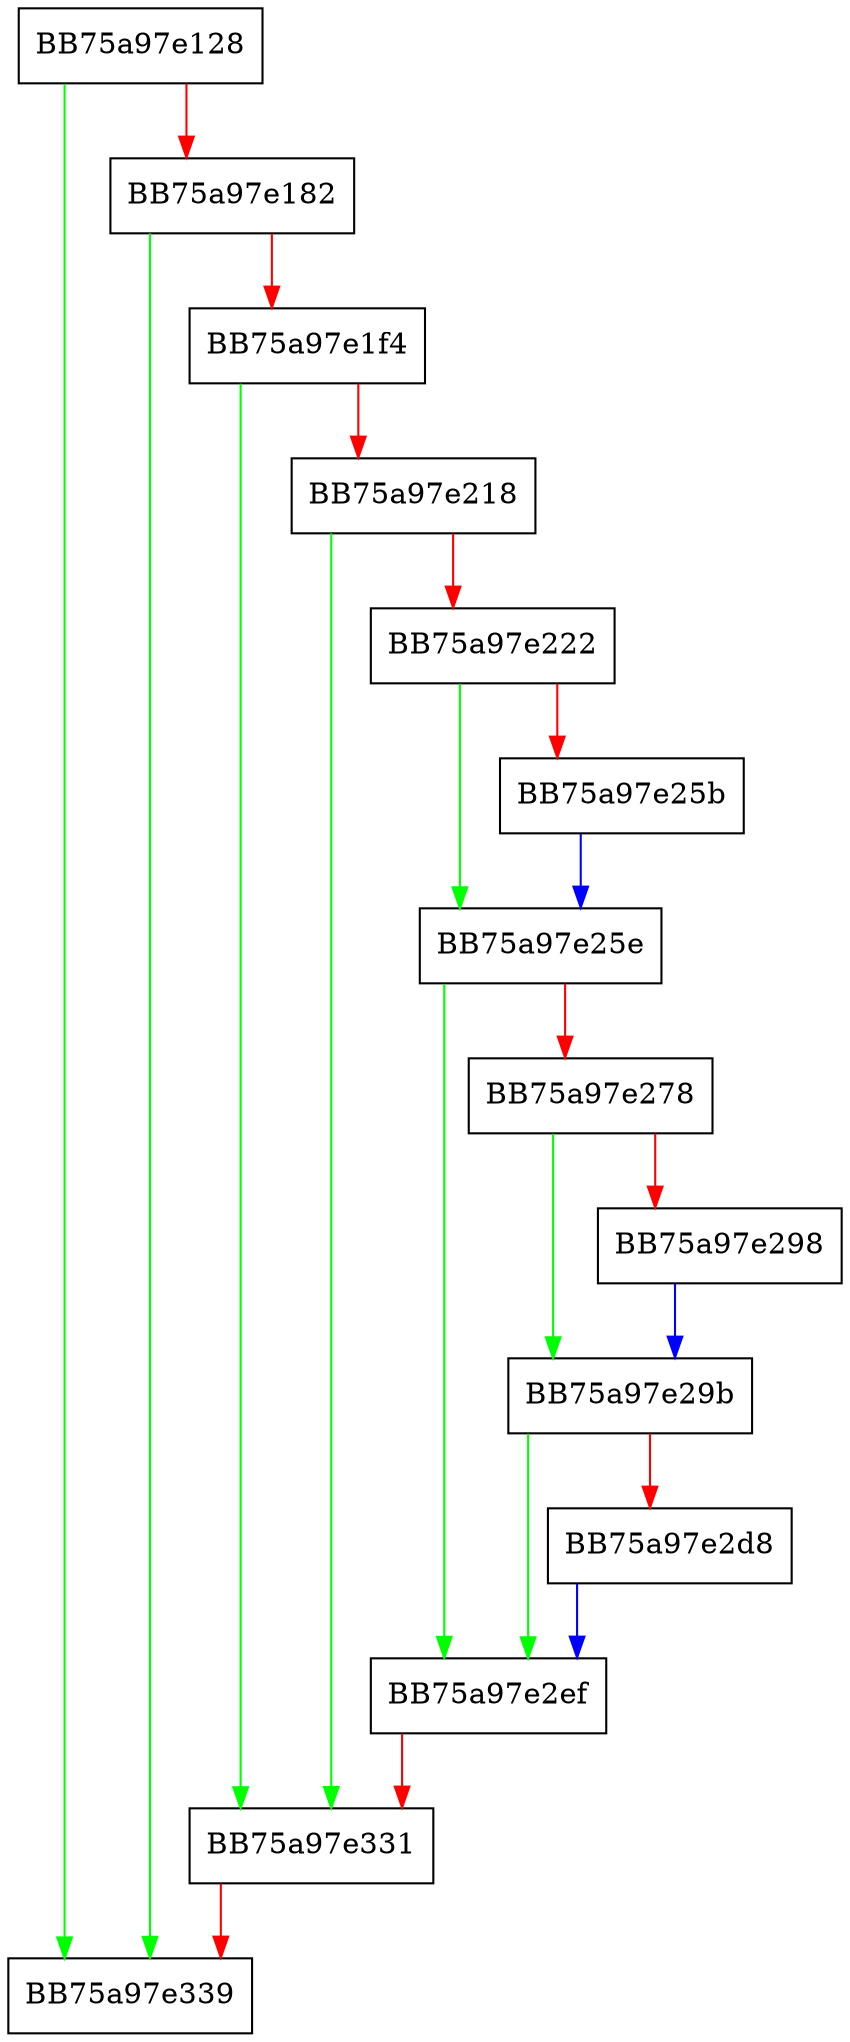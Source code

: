 digraph _make_processed_image_event {
  node [shape="box"];
  graph [splines=ortho];
  BB75a97e128 -> BB75a97e339 [color="green"];
  BB75a97e128 -> BB75a97e182 [color="red"];
  BB75a97e182 -> BB75a97e339 [color="green"];
  BB75a97e182 -> BB75a97e1f4 [color="red"];
  BB75a97e1f4 -> BB75a97e331 [color="green"];
  BB75a97e1f4 -> BB75a97e218 [color="red"];
  BB75a97e218 -> BB75a97e331 [color="green"];
  BB75a97e218 -> BB75a97e222 [color="red"];
  BB75a97e222 -> BB75a97e25e [color="green"];
  BB75a97e222 -> BB75a97e25b [color="red"];
  BB75a97e25b -> BB75a97e25e [color="blue"];
  BB75a97e25e -> BB75a97e2ef [color="green"];
  BB75a97e25e -> BB75a97e278 [color="red"];
  BB75a97e278 -> BB75a97e29b [color="green"];
  BB75a97e278 -> BB75a97e298 [color="red"];
  BB75a97e298 -> BB75a97e29b [color="blue"];
  BB75a97e29b -> BB75a97e2ef [color="green"];
  BB75a97e29b -> BB75a97e2d8 [color="red"];
  BB75a97e2d8 -> BB75a97e2ef [color="blue"];
  BB75a97e2ef -> BB75a97e331 [color="red"];
  BB75a97e331 -> BB75a97e339 [color="red"];
}
